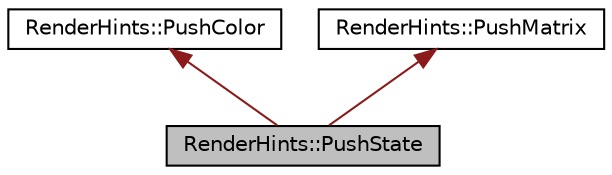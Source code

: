 digraph "RenderHints::PushState"
{
 // LATEX_PDF_SIZE
  edge [fontname="Helvetica",fontsize="10",labelfontname="Helvetica",labelfontsize="10"];
  node [fontname="Helvetica",fontsize="10",shape=record];
  Node1 [label="RenderHints::PushState",height=0.2,width=0.4,color="black", fillcolor="grey75", style="filled", fontcolor="black",tooltip=" "];
  Node2 -> Node1 [dir="back",color="firebrick4",fontsize="10",style="solid",fontname="Helvetica"];
  Node2 [label="RenderHints::PushColor",height=0.2,width=0.4,color="black", fillcolor="white", style="filled",URL="$structRenderHints_1_1PushColor.html",tooltip=" "];
  Node3 -> Node1 [dir="back",color="firebrick4",fontsize="10",style="solid",fontname="Helvetica"];
  Node3 [label="RenderHints::PushMatrix",height=0.2,width=0.4,color="black", fillcolor="white", style="filled",URL="$structRenderHints_1_1PushMatrix.html",tooltip=" "];
}
